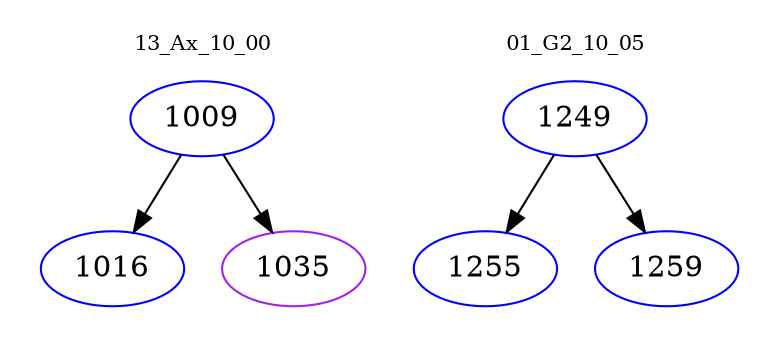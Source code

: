 digraph{
subgraph cluster_0 {
color = white
label = "13_Ax_10_00";
fontsize=10;
T0_1009 [label="1009", color="blue"]
T0_1009 -> T0_1016 [color="black"]
T0_1016 [label="1016", color="blue"]
T0_1009 -> T0_1035 [color="black"]
T0_1035 [label="1035", color="purple"]
}
subgraph cluster_1 {
color = white
label = "01_G2_10_05";
fontsize=10;
T1_1249 [label="1249", color="blue"]
T1_1249 -> T1_1255 [color="black"]
T1_1255 [label="1255", color="blue"]
T1_1249 -> T1_1259 [color="black"]
T1_1259 [label="1259", color="blue"]
}
}
